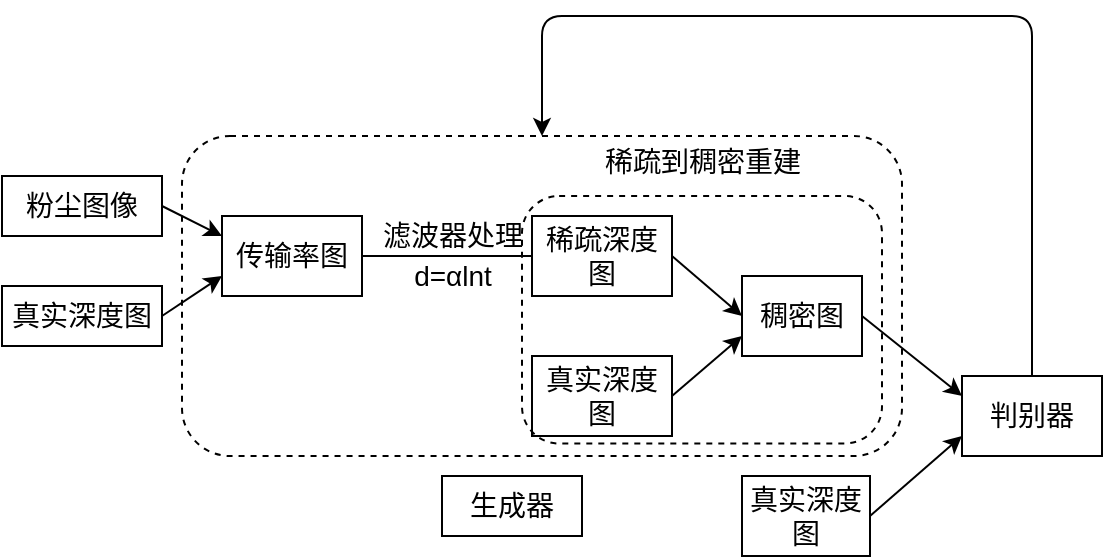 <mxfile version="13.10.9" type="github"><diagram id="EDNP4TRclErGJKcpoNrt" name="Page-1"><mxGraphModel dx="760" dy="401" grid="1" gridSize="10" guides="1" tooltips="1" connect="1" arrows="1" fold="1" page="1" pageScale="1" pageWidth="827" pageHeight="1169" math="0" shadow="0"><root><mxCell id="0"/><mxCell id="1" parent="0"/><mxCell id="N1yeIKR3_3EKIIdeNCLN-16" value="" style="rounded=1;whiteSpace=wrap;html=1;fillColor=none;dashed=1;fontSize=14;" vertex="1" parent="1"><mxGeometry x="160" y="170" width="360" height="160" as="geometry"/></mxCell><mxCell id="N1yeIKR3_3EKIIdeNCLN-11" value="" style="rounded=1;whiteSpace=wrap;html=1;fillColor=none;dashed=1;fontSize=14;" vertex="1" parent="1"><mxGeometry x="330" y="200" width="180" height="123.75" as="geometry"/></mxCell><mxCell id="2uqn8FmNdWkvi-zHf6Ng-1" value="生成器" style="rounded=0;whiteSpace=wrap;html=1;fillColor=none;fontSize=14;" parent="1" vertex="1"><mxGeometry x="290" y="340" width="70" height="30" as="geometry"/></mxCell><mxCell id="2uqn8FmNdWkvi-zHf6Ng-3" value="粉尘图像" style="rounded=0;whiteSpace=wrap;html=1;fillColor=none;fontSize=14;" parent="1" vertex="1"><mxGeometry x="70" y="190" width="80" height="30" as="geometry"/></mxCell><mxCell id="2uqn8FmNdWkvi-zHf6Ng-4" value="真实深度图" style="rounded=0;whiteSpace=wrap;html=1;fillColor=none;fontSize=14;" parent="1" vertex="1"><mxGeometry x="70" y="245" width="80" height="30" as="geometry"/></mxCell><mxCell id="2uqn8FmNdWkvi-zHf6Ng-7" value="传输率图" style="rounded=0;whiteSpace=wrap;html=1;fillColor=none;fontSize=14;" parent="1" vertex="1"><mxGeometry x="180" y="210" width="70" height="40" as="geometry"/></mxCell><mxCell id="2uqn8FmNdWkvi-zHf6Ng-8" value="" style="endArrow=none;html=1;exitX=1;exitY=0.5;exitDx=0;exitDy=0;fontSize=14;" parent="1" source="2uqn8FmNdWkvi-zHf6Ng-7" target="2uqn8FmNdWkvi-zHf6Ng-9" edge="1"><mxGeometry width="50" height="50" relative="1" as="geometry"><mxPoint x="390" y="330" as="sourcePoint"/><mxPoint x="440" y="280" as="targetPoint"/></mxGeometry></mxCell><mxCell id="2uqn8FmNdWkvi-zHf6Ng-9" value="稀疏深度图" style="rounded=0;whiteSpace=wrap;html=1;fillColor=none;fontSize=14;" parent="1" vertex="1"><mxGeometry x="335" y="210" width="70" height="40" as="geometry"/></mxCell><mxCell id="6g4lXZgoCx9daB6ukYR2-5" value="" style="endArrow=classic;html=1;exitX=1;exitY=0.5;exitDx=0;exitDy=0;entryX=0;entryY=0.25;entryDx=0;entryDy=0;fontSize=14;" parent="1" source="2uqn8FmNdWkvi-zHf6Ng-3" target="2uqn8FmNdWkvi-zHf6Ng-7" edge="1"><mxGeometry width="50" height="50" relative="1" as="geometry"><mxPoint x="250" y="310" as="sourcePoint"/><mxPoint x="300" y="260" as="targetPoint"/></mxGeometry></mxCell><mxCell id="6g4lXZgoCx9daB6ukYR2-7" value="" style="endArrow=classic;html=1;exitX=1;exitY=0.5;exitDx=0;exitDy=0;entryX=0;entryY=0.75;entryDx=0;entryDy=0;fontSize=14;" parent="1" source="2uqn8FmNdWkvi-zHf6Ng-4" target="2uqn8FmNdWkvi-zHf6Ng-7" edge="1"><mxGeometry width="50" height="50" relative="1" as="geometry"><mxPoint x="390" y="240" as="sourcePoint"/><mxPoint x="440" y="190" as="targetPoint"/></mxGeometry></mxCell><mxCell id="6g4lXZgoCx9daB6ukYR2-8" value="滤波器处理" style="text;html=1;align=center;verticalAlign=middle;resizable=0;points=[];autosize=1;fontSize=14;" parent="1" vertex="1"><mxGeometry x="250" y="210" width="90" height="20" as="geometry"/></mxCell><mxCell id="2uqn8FmNdWkvi-zHf6Ng-10" value="真实深度图" style="rounded=0;whiteSpace=wrap;html=1;fillColor=none;fontSize=14;" parent="1" vertex="1"><mxGeometry x="335" y="280" width="70" height="40" as="geometry"/></mxCell><mxCell id="N1yeIKR3_3EKIIdeNCLN-1" value="" style="endArrow=classic;html=1;exitX=1;exitY=0.5;exitDx=0;exitDy=0;entryX=0;entryY=0.5;entryDx=0;entryDy=0;fontSize=14;" edge="1" parent="1" source="2uqn8FmNdWkvi-zHf6Ng-9" target="N1yeIKR3_3EKIIdeNCLN-3"><mxGeometry width="50" height="50" relative="1" as="geometry"><mxPoint x="390" y="330" as="sourcePoint"/><mxPoint x="490" y="230" as="targetPoint"/></mxGeometry></mxCell><mxCell id="N1yeIKR3_3EKIIdeNCLN-3" value="稠密图" style="rounded=0;whiteSpace=wrap;html=1;fillColor=none;fontSize=14;" vertex="1" parent="1"><mxGeometry x="440" y="240" width="60" height="40" as="geometry"/></mxCell><mxCell id="N1yeIKR3_3EKIIdeNCLN-6" value="d=αlnt" style="text;html=1;align=center;verticalAlign=middle;resizable=0;points=[];autosize=1;fontSize=14;" vertex="1" parent="1"><mxGeometry x="270" y="230" width="50" height="20" as="geometry"/></mxCell><mxCell id="N1yeIKR3_3EKIIdeNCLN-7" value="稀疏到稠密重建" style="text;html=1;align=center;verticalAlign=middle;resizable=0;points=[];autosize=1;fontSize=14;" vertex="1" parent="1"><mxGeometry x="365" y="172.5" width="110" height="20" as="geometry"/></mxCell><mxCell id="N1yeIKR3_3EKIIdeNCLN-8" value="" style="endArrow=classic;html=1;exitX=1;exitY=0.5;exitDx=0;exitDy=0;entryX=0;entryY=0.75;entryDx=0;entryDy=0;fontSize=14;" edge="1" parent="1" source="2uqn8FmNdWkvi-zHf6Ng-10" target="N1yeIKR3_3EKIIdeNCLN-3"><mxGeometry width="50" height="50" relative="1" as="geometry"><mxPoint x="390" y="340" as="sourcePoint"/><mxPoint x="440" y="290" as="targetPoint"/></mxGeometry></mxCell><mxCell id="N1yeIKR3_3EKIIdeNCLN-12" value="真实深度图" style="rounded=0;whiteSpace=wrap;html=1;fillColor=none;fontSize=14;" vertex="1" parent="1"><mxGeometry x="440" y="340" width="64" height="40" as="geometry"/></mxCell><mxCell id="N1yeIKR3_3EKIIdeNCLN-13" value="" style="endArrow=classic;html=1;exitX=1;exitY=0.5;exitDx=0;exitDy=0;entryX=0;entryY=0.25;entryDx=0;entryDy=0;fontSize=14;" edge="1" parent="1" source="N1yeIKR3_3EKIIdeNCLN-3" target="N1yeIKR3_3EKIIdeNCLN-14"><mxGeometry width="50" height="50" relative="1" as="geometry"><mxPoint x="390" y="340" as="sourcePoint"/><mxPoint x="630" y="340" as="targetPoint"/></mxGeometry></mxCell><mxCell id="N1yeIKR3_3EKIIdeNCLN-14" value="判别器" style="rounded=0;whiteSpace=wrap;html=1;fillColor=none;fontSize=14;" vertex="1" parent="1"><mxGeometry x="550" y="290" width="70" height="40" as="geometry"/></mxCell><mxCell id="N1yeIKR3_3EKIIdeNCLN-15" value="" style="endArrow=classic;html=1;exitX=1;exitY=0.5;exitDx=0;exitDy=0;entryX=0;entryY=0.75;entryDx=0;entryDy=0;fontSize=14;" edge="1" parent="1" source="N1yeIKR3_3EKIIdeNCLN-12" target="N1yeIKR3_3EKIIdeNCLN-14"><mxGeometry width="50" height="50" relative="1" as="geometry"><mxPoint x="610" y="275" as="sourcePoint"/><mxPoint x="690" y="300" as="targetPoint"/></mxGeometry></mxCell><mxCell id="N1yeIKR3_3EKIIdeNCLN-19" value="" style="edgeStyle=segmentEdgeStyle;endArrow=classic;html=1;exitX=0.5;exitY=0;exitDx=0;exitDy=0;entryX=0.5;entryY=0;entryDx=0;entryDy=0;" edge="1" parent="1" source="N1yeIKR3_3EKIIdeNCLN-14" target="N1yeIKR3_3EKIIdeNCLN-16"><mxGeometry width="50" height="50" relative="1" as="geometry"><mxPoint x="390" y="340" as="sourcePoint"/><mxPoint x="440" y="290" as="targetPoint"/><Array as="points"><mxPoint x="585" y="110"/><mxPoint x="340" y="110"/></Array></mxGeometry></mxCell></root></mxGraphModel></diagram></mxfile>